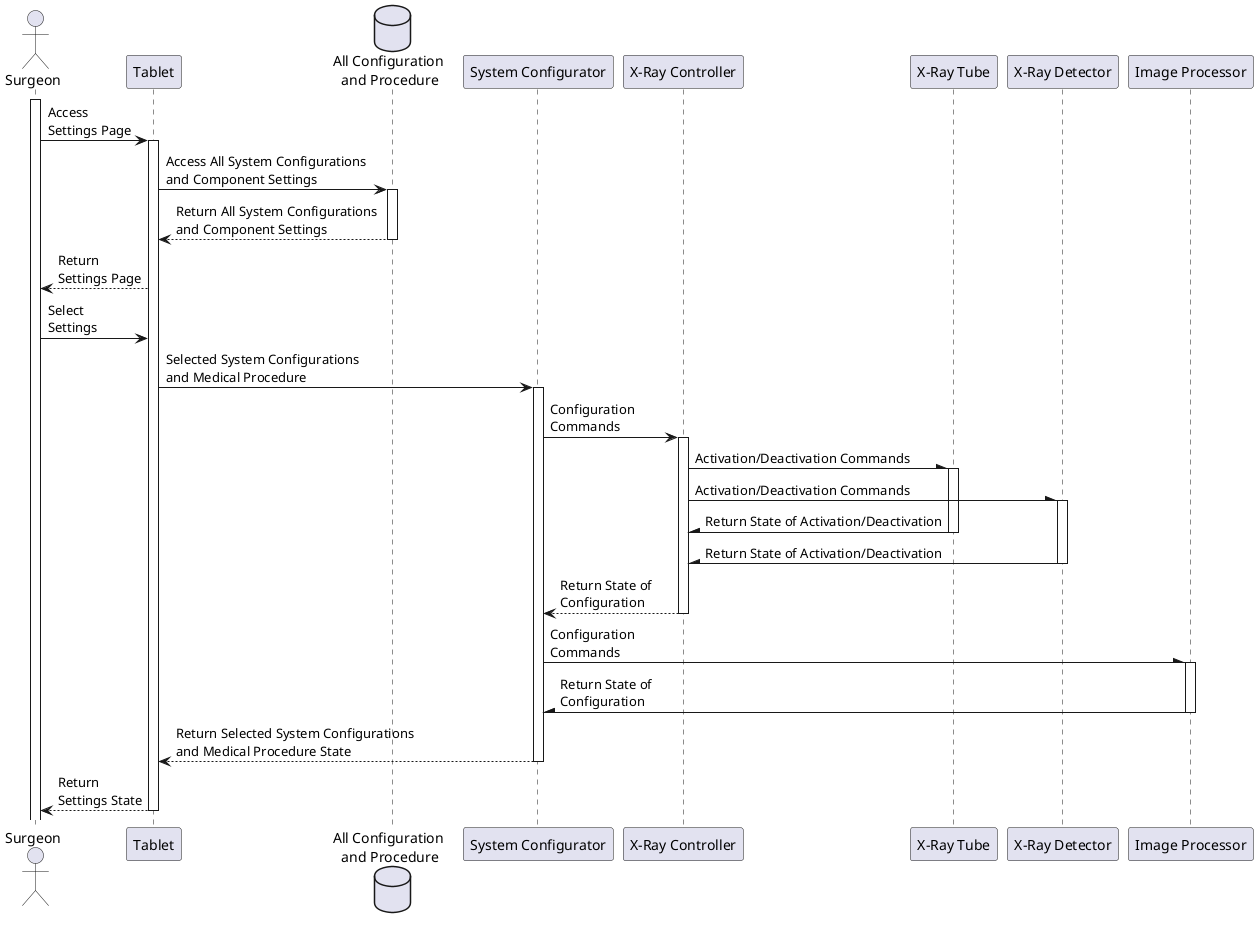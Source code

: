@startuml sequence-config

actor "Surgeon" as actor_surgeon
participant "Tablet" as participant_tablet
database "All Configuration \nand Procedure" as data_sys_config_comp_set

participant "System Configurator" as participant_sys_config
participant "X-Ray Controller" as participant_xray_control

participant "X-Ray Tube" as participant_xray_tube
participant "X-Ray Detector" as participant_xray_detector
participant "Image Processor" as participant_image_proc

' Design Part 1 - Start from Surgeon to Database
activate actor_surgeon
actor_surgeon -> participant_tablet: Access \nSettings Page
activate participant_tablet
participant_tablet -> data_sys_config_comp_set: Access All System Configurations \nand Component Settings
activate data_sys_config_comp_set
participant_tablet <-- data_sys_config_comp_set: Return All System Configurations \nand Component Settings
deactivate data_sys_config_comp_set
actor_surgeon <-- participant_tablet: Return \nSettings Page
' Design Part 1 - End of Surgeon

' Modification
actor_surgeon -> participant_tablet: Select \nSettings

' Design Part 2 - Start from Tablet
participant_tablet -> participant_sys_config: Selected System Configurations \nand Medical Procedure

' Design Part 3 - System Configurator Onwards
activate participant_sys_config
participant_sys_config -> participant_xray_control: Configuration \nCommands
activate participant_xray_control

participant_xray_control -\ participant_xray_tube: Activation/Deactivation Commands
activate participant_xray_tube
participant_xray_control -\ participant_xray_detector: Activation/Deactivation Commands
activate participant_xray_detector

participant_xray_control /- participant_xray_tube: Return State of Activation/Deactivation
deactivate participant_xray_tube
participant_xray_control /- participant_xray_detector: Return State of Activation/Deactivation
deactivate participant_xray_detector

participant_sys_config <-- participant_xray_control: Return State of \nConfiguration
deactivate participant_xray_control

participant_sys_config -\ participant_image_proc: Configuration \nCommands
activate participant_image_proc
participant_sys_config /- participant_image_proc: Return State of \nConfiguration
deactivate participant_image_proc
' Design Part 3 - End of System Configurator

' Design Part 2 - End of Tablet
participant_tablet <-- participant_sys_config: Return Selected System Configurations \nand Medical Procedure State
deactivate participant_sys_config

' Design Part 1 - End of Surgeon
actor_surgeon <-- participant_tablet: Return \nSettings State
deactivate participant_tablet

@enduml